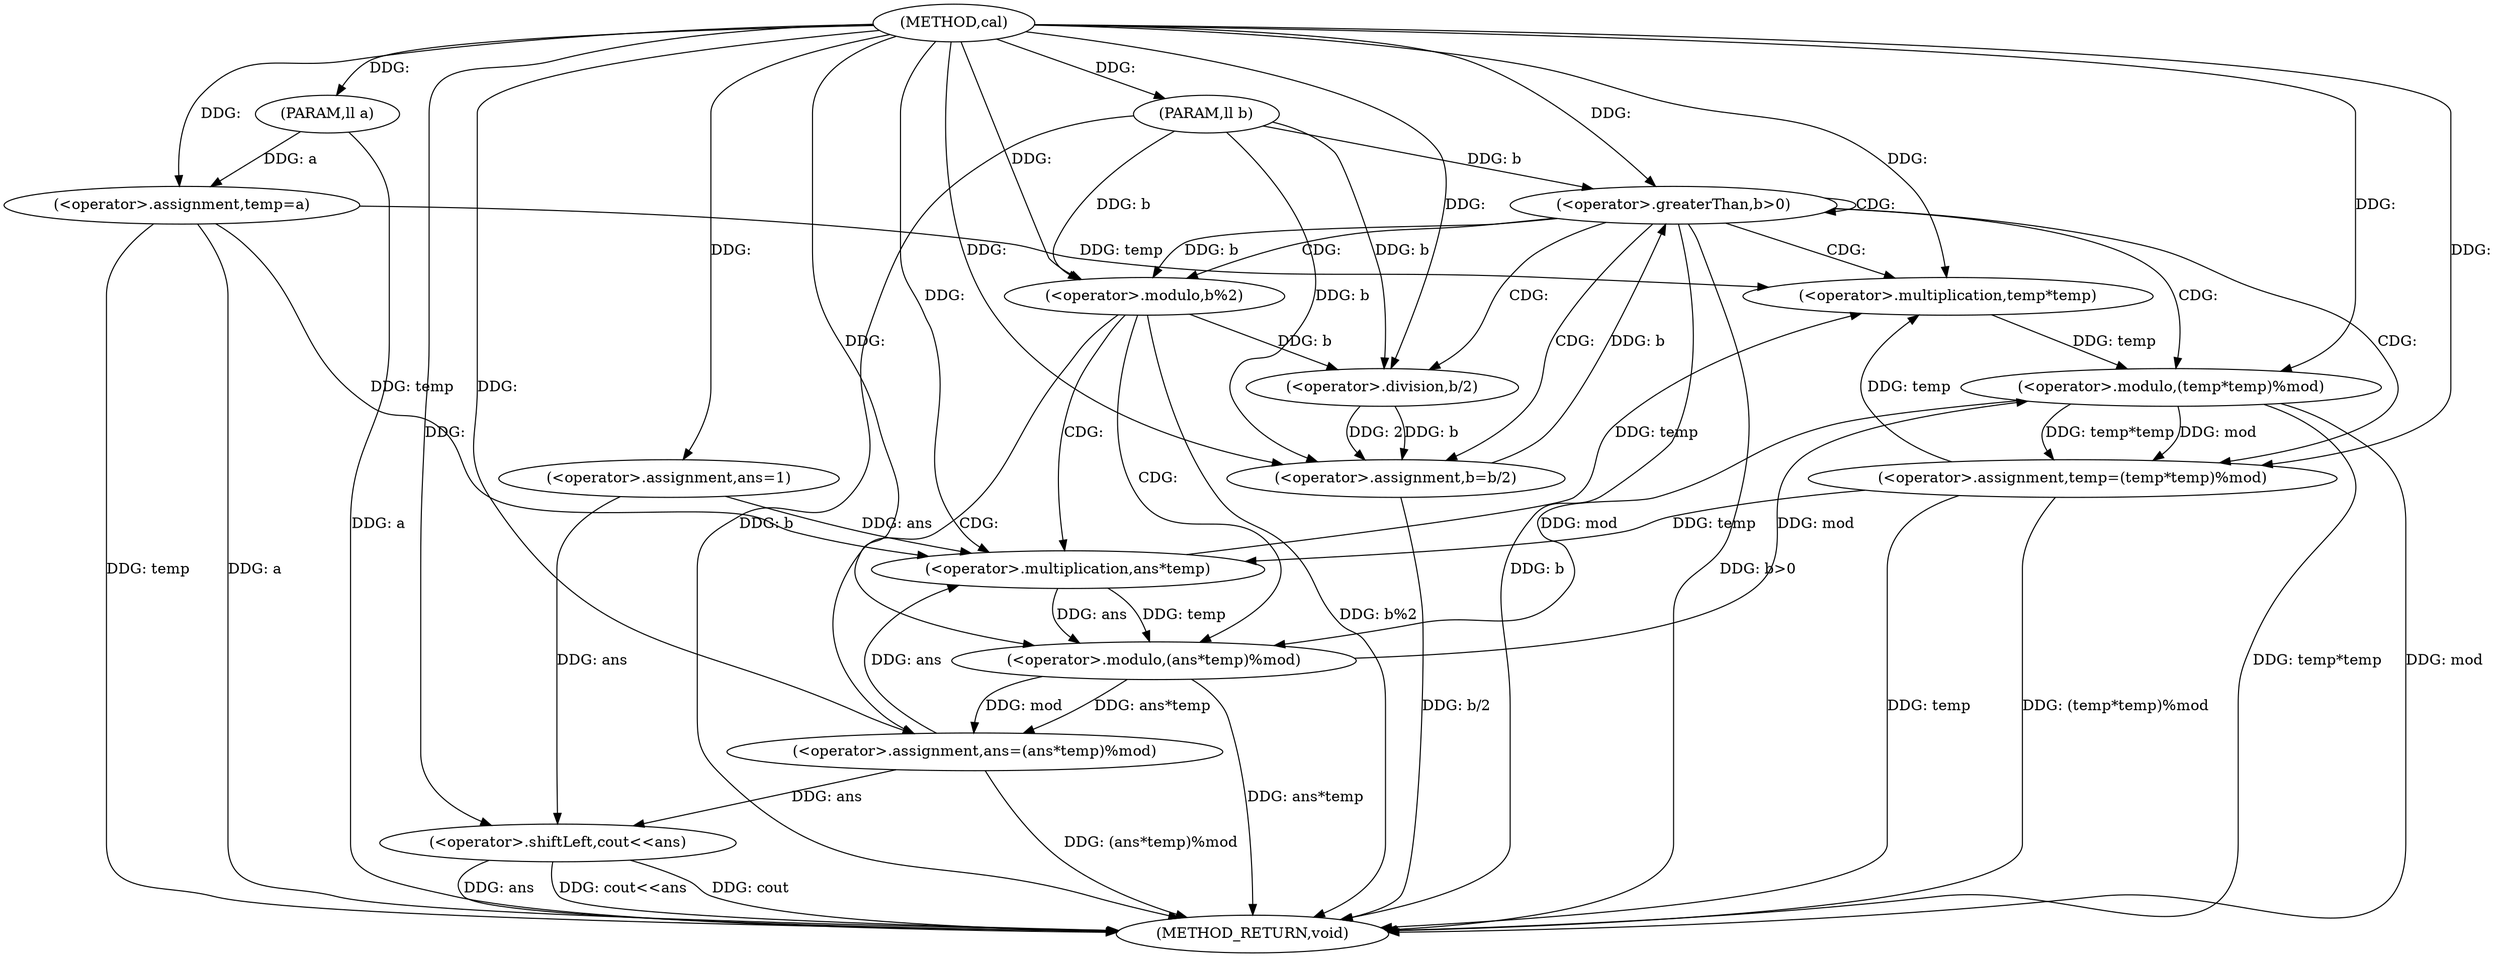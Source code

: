 digraph "cal" {  
"1000332" [label = "(METHOD,cal)" ]
"1000375" [label = "(METHOD_RETURN,void)" ]
"1000333" [label = "(PARAM,ll a)" ]
"1000334" [label = "(PARAM,ll b)" ]
"1000337" [label = "(<operator>.assignment,ans=1)" ]
"1000341" [label = "(<operator>.assignment,temp=a)" ]
"1000372" [label = "(<operator>.shiftLeft,cout<<ans)" ]
"1000345" [label = "(<operator>.greaterThan,b>0)" ]
"1000360" [label = "(<operator>.assignment,temp=(temp*temp)%mod)" ]
"1000367" [label = "(<operator>.assignment,b=b/2)" ]
"1000350" [label = "(<operator>.modulo,b%2)" ]
"1000353" [label = "(<operator>.assignment,ans=(ans*temp)%mod)" ]
"1000362" [label = "(<operator>.modulo,(temp*temp)%mod)" ]
"1000369" [label = "(<operator>.division,b/2)" ]
"1000355" [label = "(<operator>.modulo,(ans*temp)%mod)" ]
"1000363" [label = "(<operator>.multiplication,temp*temp)" ]
"1000356" [label = "(<operator>.multiplication,ans*temp)" ]
  "1000333" -> "1000375"  [ label = "DDG: a"] 
  "1000334" -> "1000375"  [ label = "DDG: b"] 
  "1000341" -> "1000375"  [ label = "DDG: temp"] 
  "1000341" -> "1000375"  [ label = "DDG: a"] 
  "1000345" -> "1000375"  [ label = "DDG: b"] 
  "1000345" -> "1000375"  [ label = "DDG: b>0"] 
  "1000372" -> "1000375"  [ label = "DDG: ans"] 
  "1000372" -> "1000375"  [ label = "DDG: cout<<ans"] 
  "1000350" -> "1000375"  [ label = "DDG: b%2"] 
  "1000355" -> "1000375"  [ label = "DDG: ans*temp"] 
  "1000353" -> "1000375"  [ label = "DDG: (ans*temp)%mod"] 
  "1000360" -> "1000375"  [ label = "DDG: temp"] 
  "1000362" -> "1000375"  [ label = "DDG: temp*temp"] 
  "1000362" -> "1000375"  [ label = "DDG: mod"] 
  "1000360" -> "1000375"  [ label = "DDG: (temp*temp)%mod"] 
  "1000367" -> "1000375"  [ label = "DDG: b/2"] 
  "1000372" -> "1000375"  [ label = "DDG: cout"] 
  "1000332" -> "1000333"  [ label = "DDG: "] 
  "1000332" -> "1000334"  [ label = "DDG: "] 
  "1000332" -> "1000337"  [ label = "DDG: "] 
  "1000333" -> "1000341"  [ label = "DDG: a"] 
  "1000332" -> "1000341"  [ label = "DDG: "] 
  "1000332" -> "1000372"  [ label = "DDG: "] 
  "1000337" -> "1000372"  [ label = "DDG: ans"] 
  "1000353" -> "1000372"  [ label = "DDG: ans"] 
  "1000367" -> "1000345"  [ label = "DDG: b"] 
  "1000334" -> "1000345"  [ label = "DDG: b"] 
  "1000332" -> "1000345"  [ label = "DDG: "] 
  "1000362" -> "1000360"  [ label = "DDG: temp*temp"] 
  "1000362" -> "1000360"  [ label = "DDG: mod"] 
  "1000369" -> "1000367"  [ label = "DDG: 2"] 
  "1000369" -> "1000367"  [ label = "DDG: b"] 
  "1000355" -> "1000353"  [ label = "DDG: ans*temp"] 
  "1000355" -> "1000353"  [ label = "DDG: mod"] 
  "1000332" -> "1000360"  [ label = "DDG: "] 
  "1000334" -> "1000367"  [ label = "DDG: b"] 
  "1000332" -> "1000367"  [ label = "DDG: "] 
  "1000345" -> "1000350"  [ label = "DDG: b"] 
  "1000334" -> "1000350"  [ label = "DDG: b"] 
  "1000332" -> "1000350"  [ label = "DDG: "] 
  "1000332" -> "1000353"  [ label = "DDG: "] 
  "1000363" -> "1000362"  [ label = "DDG: temp"] 
  "1000355" -> "1000362"  [ label = "DDG: mod"] 
  "1000332" -> "1000362"  [ label = "DDG: "] 
  "1000350" -> "1000369"  [ label = "DDG: b"] 
  "1000334" -> "1000369"  [ label = "DDG: b"] 
  "1000332" -> "1000369"  [ label = "DDG: "] 
  "1000356" -> "1000355"  [ label = "DDG: temp"] 
  "1000356" -> "1000355"  [ label = "DDG: ans"] 
  "1000362" -> "1000355"  [ label = "DDG: mod"] 
  "1000332" -> "1000355"  [ label = "DDG: "] 
  "1000341" -> "1000363"  [ label = "DDG: temp"] 
  "1000356" -> "1000363"  [ label = "DDG: temp"] 
  "1000360" -> "1000363"  [ label = "DDG: temp"] 
  "1000332" -> "1000363"  [ label = "DDG: "] 
  "1000337" -> "1000356"  [ label = "DDG: ans"] 
  "1000353" -> "1000356"  [ label = "DDG: ans"] 
  "1000332" -> "1000356"  [ label = "DDG: "] 
  "1000341" -> "1000356"  [ label = "DDG: temp"] 
  "1000360" -> "1000356"  [ label = "DDG: temp"] 
  "1000345" -> "1000367"  [ label = "CDG: "] 
  "1000345" -> "1000350"  [ label = "CDG: "] 
  "1000345" -> "1000363"  [ label = "CDG: "] 
  "1000345" -> "1000362"  [ label = "CDG: "] 
  "1000345" -> "1000345"  [ label = "CDG: "] 
  "1000345" -> "1000369"  [ label = "CDG: "] 
  "1000345" -> "1000360"  [ label = "CDG: "] 
  "1000350" -> "1000356"  [ label = "CDG: "] 
  "1000350" -> "1000355"  [ label = "CDG: "] 
  "1000350" -> "1000353"  [ label = "CDG: "] 
}
